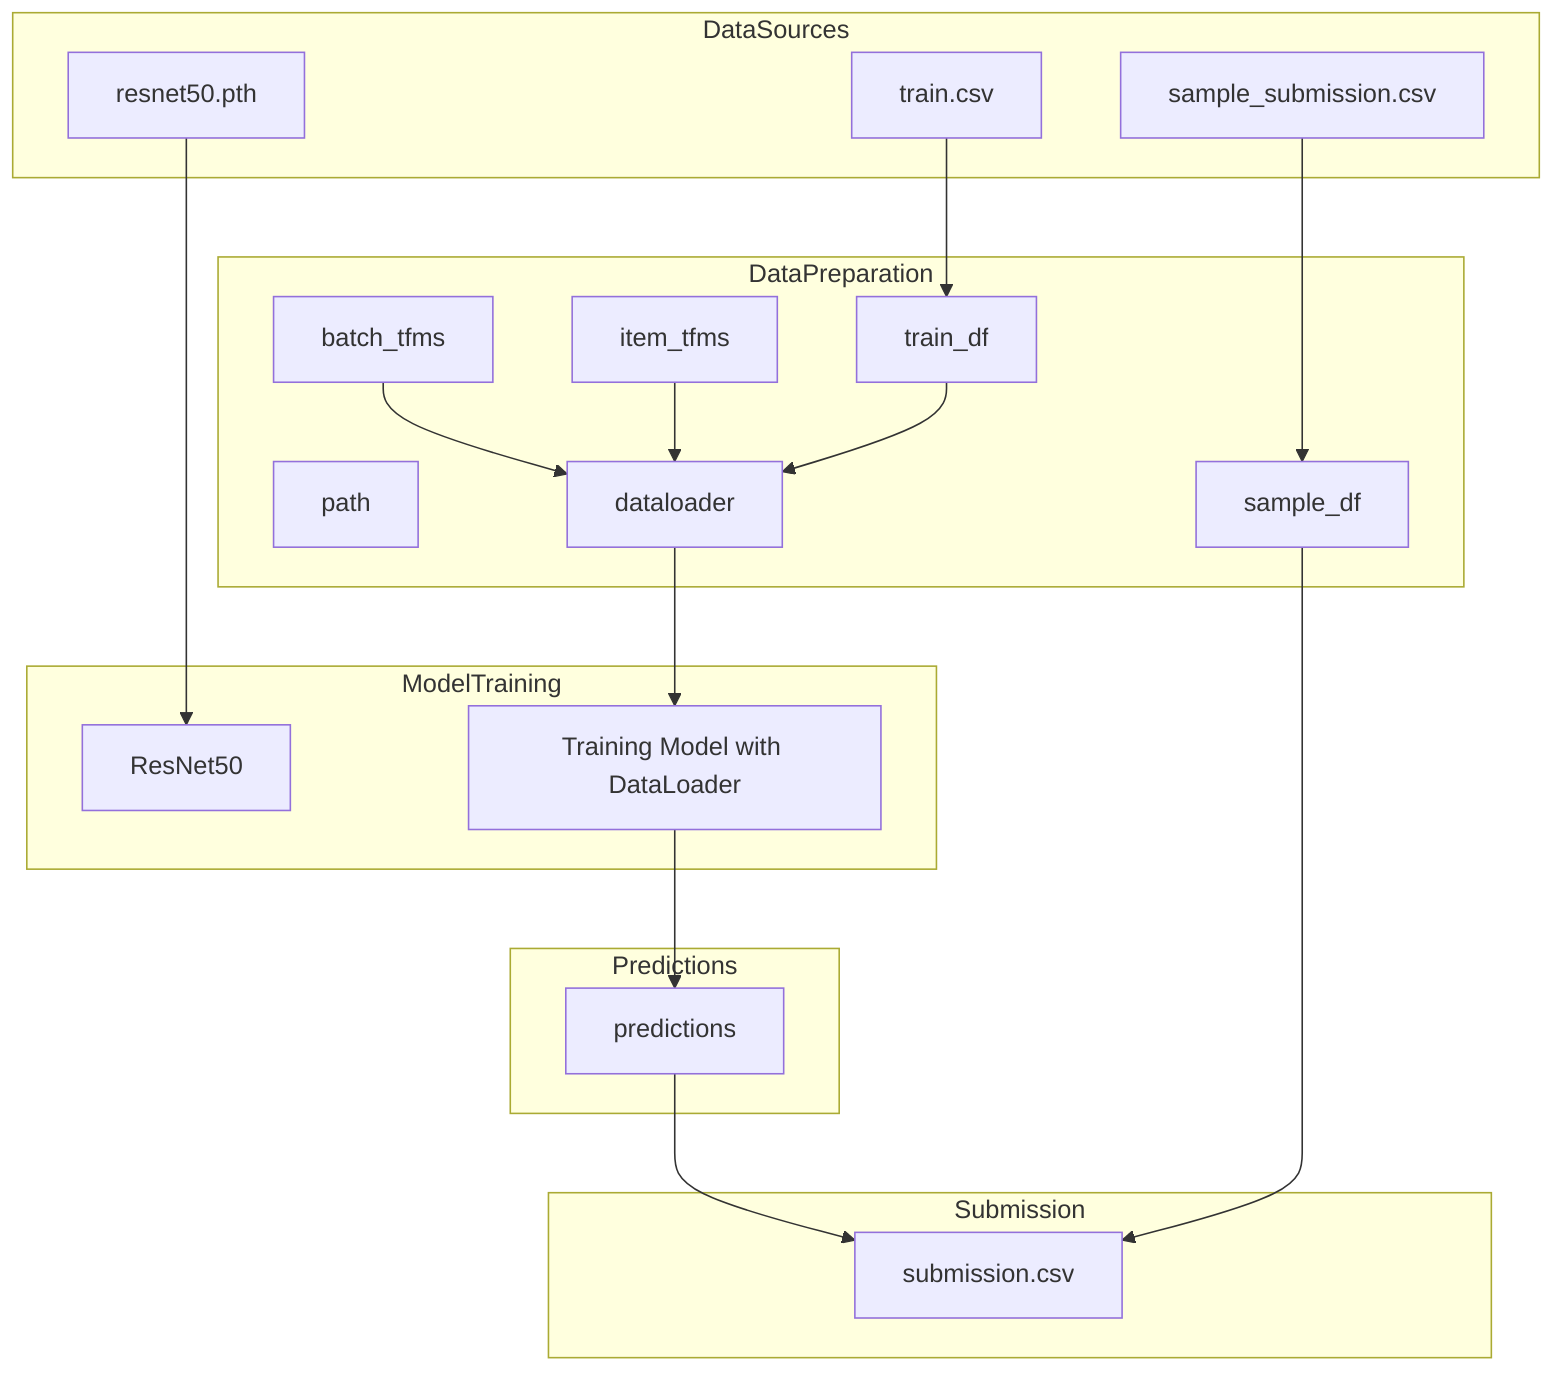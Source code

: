 flowchart TD;
    subgraph DataSources
        A1["train.csv"]
        A2["sample_submission.csv"]
        A3["resnet50.pth"]
    end

    subgraph DataPreparation
        B1["path"]
        B2["train_df"]
        B3["item_tfms"]
        B4["batch_tfms"]
        B5["dataloader"]
        B6["sample_df"]
    end

    subgraph ModelTraining
        C1["ResNet50"]
        C2["Training Model with DataLoader"]
    end

    subgraph Predictions
        D1["predictions"]
    end

    subgraph Submission
        E1["submission.csv"]
    end

    %% Data Flow
    A1 --> B2
    A2 --> B6
    A3 --> C1
    B2 --> B5
    B3 --> B5
    B4 --> B5
    B5 --> C2
    C2 --> D1
    B6 --> E1
    D1 --> E1